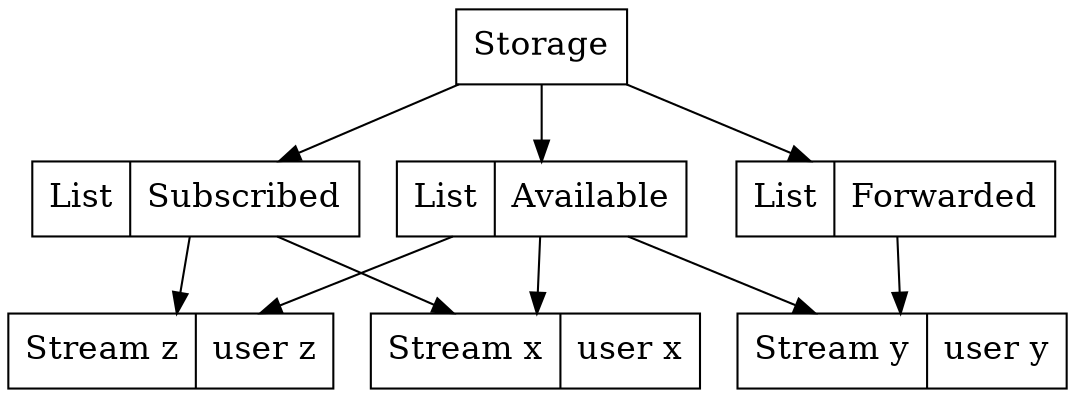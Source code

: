 digraph g {
	graph [ rankdir = "TB" ];
	node [ fontsize = "16" shape = "ellipse" ];
		"Storage"    [ shape = "record" ];
		"n1" [ label = "List | Available" shape = "record" ];
		"n2" [ label = "List | Subscribed" shape = "record" ];
		"n3" [ label = "List | Forwarded"  shape = "record" ];
		"ns1" [ label = "Stream x | user x" shape = "record" ];
		"ns2" [ label = "Stream y | user y" shape = "record" ];
		"ns3" [ label = "Stream z | user z"  shape = "record" ];
		"Storage" -> "n1" [ id = 0 ];
		"Storage" -> "n2" [ id = 0 ];
		"Storage" -> "n3" [ id = 0 ];
		"n1" -> "ns1" [ id = 0 ];
		"n1" -> "ns2" [ id = 0 ];
		"n1" -> "ns3" [ id = 0 ];
		"n2" -> "ns1" [ id = 0 ];
		"n2" -> "ns3" [ id = 0 ];
		"n3" -> "ns2" [ id = 0 ];
}

